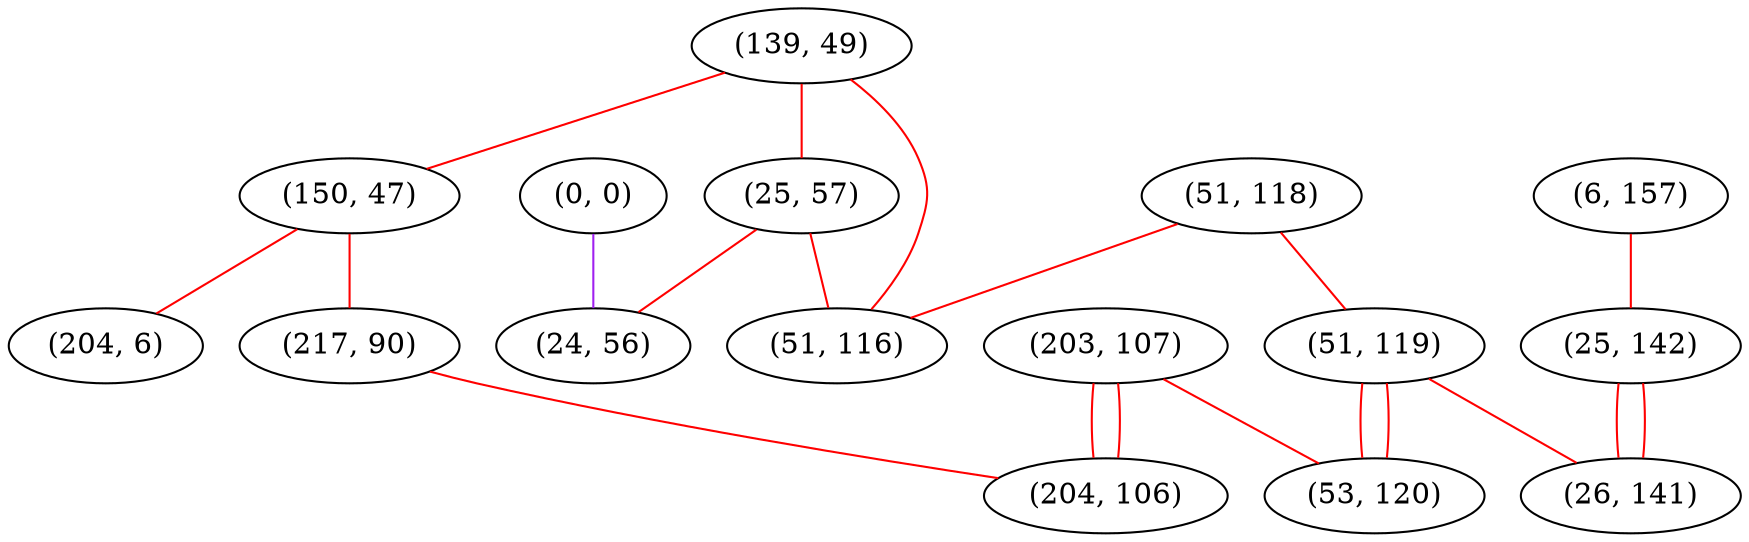 graph "" {
"(139, 49)";
"(203, 107)";
"(6, 157)";
"(150, 47)";
"(25, 57)";
"(0, 0)";
"(204, 6)";
"(217, 90)";
"(24, 56)";
"(25, 142)";
"(51, 118)";
"(204, 106)";
"(51, 119)";
"(26, 141)";
"(51, 116)";
"(53, 120)";
"(139, 49)" -- "(150, 47)"  [color=red, key=0, weight=1];
"(139, 49)" -- "(51, 116)"  [color=red, key=0, weight=1];
"(139, 49)" -- "(25, 57)"  [color=red, key=0, weight=1];
"(203, 107)" -- "(204, 106)"  [color=red, key=0, weight=1];
"(203, 107)" -- "(204, 106)"  [color=red, key=1, weight=1];
"(203, 107)" -- "(53, 120)"  [color=red, key=0, weight=1];
"(6, 157)" -- "(25, 142)"  [color=red, key=0, weight=1];
"(150, 47)" -- "(217, 90)"  [color=red, key=0, weight=1];
"(150, 47)" -- "(204, 6)"  [color=red, key=0, weight=1];
"(25, 57)" -- "(51, 116)"  [color=red, key=0, weight=1];
"(25, 57)" -- "(24, 56)"  [color=red, key=0, weight=1];
"(0, 0)" -- "(24, 56)"  [color=purple, key=0, weight=4];
"(217, 90)" -- "(204, 106)"  [color=red, key=0, weight=1];
"(25, 142)" -- "(26, 141)"  [color=red, key=0, weight=1];
"(25, 142)" -- "(26, 141)"  [color=red, key=1, weight=1];
"(51, 118)" -- "(51, 119)"  [color=red, key=0, weight=1];
"(51, 118)" -- "(51, 116)"  [color=red, key=0, weight=1];
"(51, 119)" -- "(26, 141)"  [color=red, key=0, weight=1];
"(51, 119)" -- "(53, 120)"  [color=red, key=0, weight=1];
"(51, 119)" -- "(53, 120)"  [color=red, key=1, weight=1];
}
